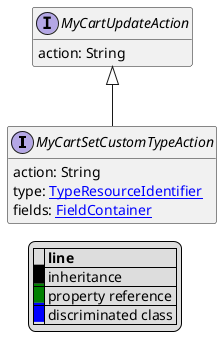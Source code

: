 @startuml

hide empty fields
hide empty methods
legend
|= |= line |
|<back:black>   </back>| inheritance |
|<back:green>   </back>| property reference |
|<back:blue>   </back>| discriminated class |
endlegend
interface MyCartSetCustomTypeAction [[MyCartSetCustomTypeAction.svg]] extends MyCartUpdateAction {
    action: String
    type: [[TypeResourceIdentifier.svg TypeResourceIdentifier]]
    fields: [[FieldContainer.svg FieldContainer]]
}
interface MyCartUpdateAction [[MyCartUpdateAction.svg]]  {
    action: String
}





@enduml
